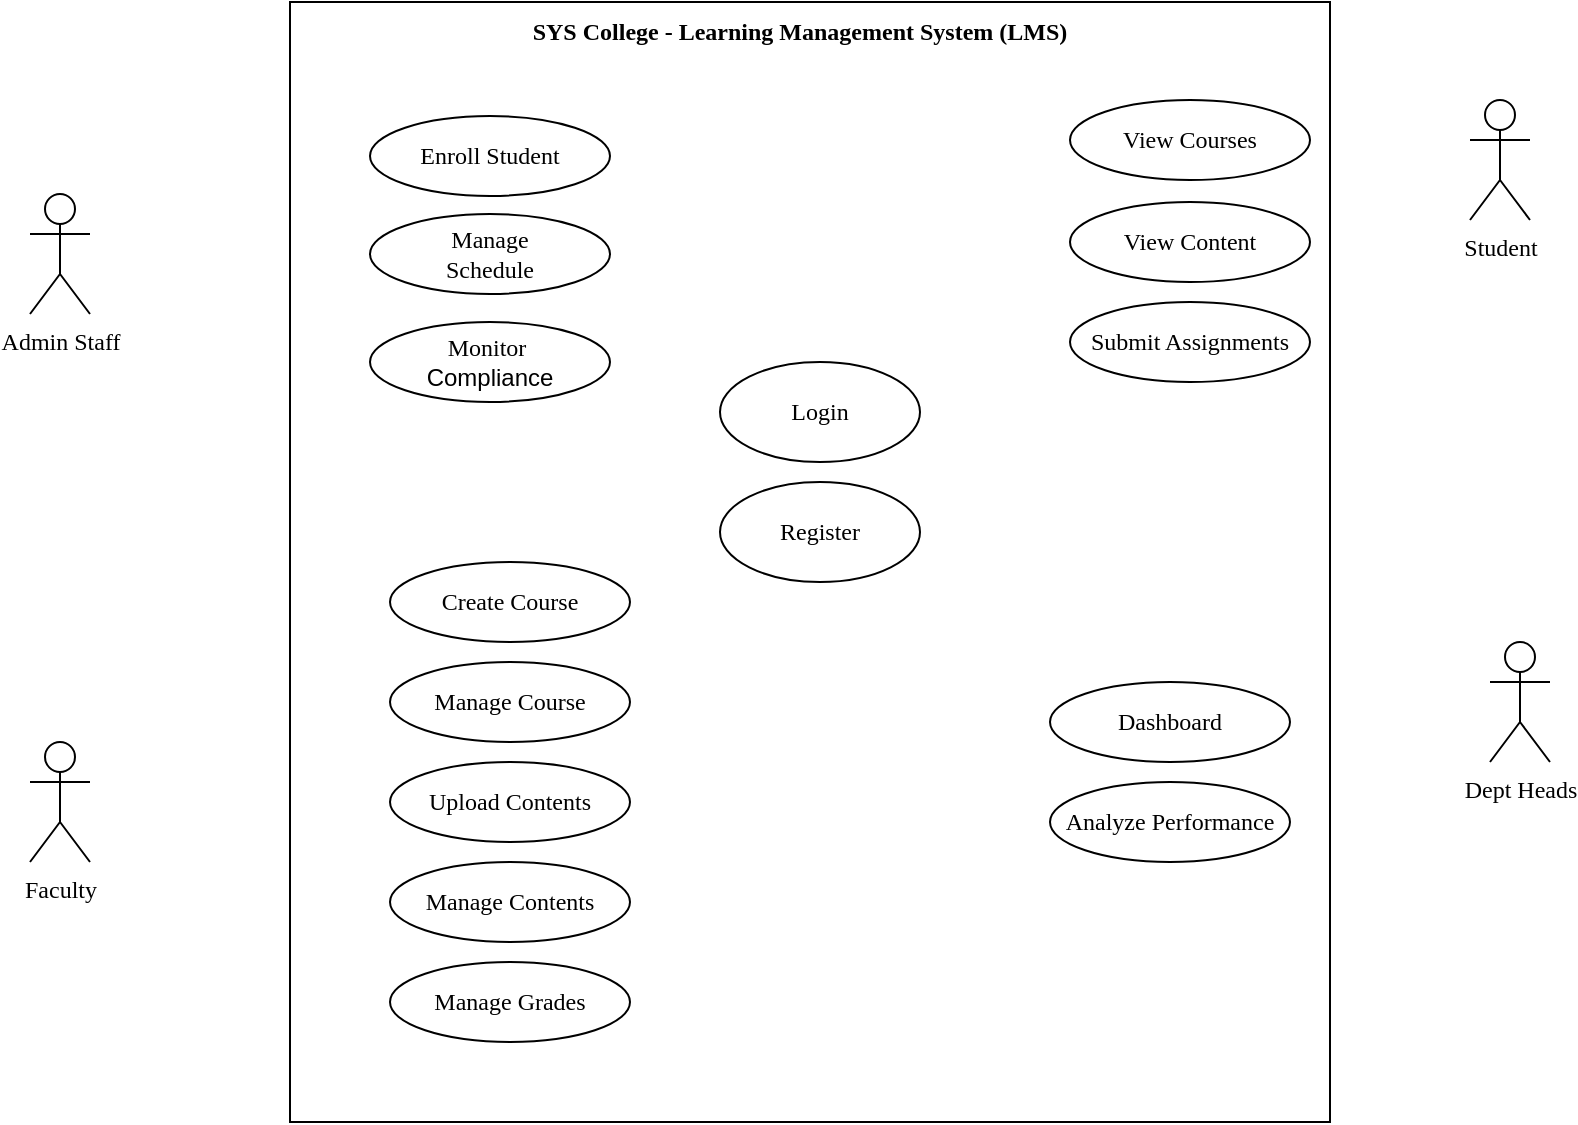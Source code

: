 <mxfile version="26.2.2">
  <diagram name="Page-1" id="B2osDXw-ezYZbNsR_Z3_">
    <mxGraphModel dx="1428" dy="841" grid="1" gridSize="10" guides="1" tooltips="1" connect="1" arrows="1" fold="1" page="1" pageScale="1" pageWidth="1169" pageHeight="827" math="0" shadow="0">
      <root>
        <mxCell id="0" />
        <mxCell id="1" parent="0" />
        <mxCell id="0ylvnw2IUj-sxXQejw1h-1" value="" style="rounded=0;whiteSpace=wrap;html=1;" vertex="1" parent="1">
          <mxGeometry x="320" y="120" width="520" height="560" as="geometry" />
        </mxCell>
        <mxCell id="0ylvnw2IUj-sxXQejw1h-2" value="&lt;font face=&quot;Verdana&quot;&gt;Admin Staff&lt;/font&gt;" style="shape=umlActor;verticalLabelPosition=bottom;verticalAlign=top;html=1;outlineConnect=0;" vertex="1" parent="1">
          <mxGeometry x="190" y="216" width="30" height="60" as="geometry" />
        </mxCell>
        <mxCell id="0ylvnw2IUj-sxXQejw1h-3" value="&lt;font face=&quot;Verdana&quot;&gt;Faculty&lt;/font&gt;" style="shape=umlActor;verticalLabelPosition=bottom;verticalAlign=top;html=1;outlineConnect=0;" vertex="1" parent="1">
          <mxGeometry x="190" y="490" width="30" height="60" as="geometry" />
        </mxCell>
        <mxCell id="0ylvnw2IUj-sxXQejw1h-4" value="&lt;font face=&quot;Verdana&quot;&gt;Student&lt;/font&gt;" style="shape=umlActor;verticalLabelPosition=bottom;verticalAlign=top;html=1;outlineConnect=0;" vertex="1" parent="1">
          <mxGeometry x="910" y="169" width="30" height="60" as="geometry" />
        </mxCell>
        <mxCell id="0ylvnw2IUj-sxXQejw1h-5" value="&lt;font face=&quot;Verdana&quot;&gt;Dept Heads&lt;/font&gt;" style="shape=umlActor;verticalLabelPosition=bottom;verticalAlign=top;html=1;outlineConnect=0;" vertex="1" parent="1">
          <mxGeometry x="920" y="440" width="30" height="60" as="geometry" />
        </mxCell>
        <mxCell id="0ylvnw2IUj-sxXQejw1h-6" value="&lt;font face=&quot;Verdana&quot;&gt;Enroll Student&lt;/font&gt;" style="ellipse;whiteSpace=wrap;html=1;" vertex="1" parent="1">
          <mxGeometry x="360" y="177" width="120" height="40" as="geometry" />
        </mxCell>
        <mxCell id="0ylvnw2IUj-sxXQejw1h-7" value="&lt;font face=&quot;Verdana&quot;&gt;Manage&lt;/font&gt;&lt;div&gt;&lt;font face=&quot;Verdana&quot;&gt;Schedule&lt;/font&gt;&lt;/div&gt;" style="ellipse;whiteSpace=wrap;html=1;" vertex="1" parent="1">
          <mxGeometry x="360" y="226" width="120" height="40" as="geometry" />
        </mxCell>
        <mxCell id="0ylvnw2IUj-sxXQejw1h-8" value="&lt;font face=&quot;Verdana&quot;&gt;Monitor&amp;nbsp;&lt;/font&gt;&lt;div&gt;&lt;span style=&quot;background-color: transparent; color: light-dark(rgb(0, 0, 0), rgb(255, 255, 255));&quot;&gt;Compliance&lt;/span&gt;&lt;/div&gt;" style="ellipse;whiteSpace=wrap;html=1;" vertex="1" parent="1">
          <mxGeometry x="360" y="280" width="120" height="40" as="geometry" />
        </mxCell>
        <mxCell id="0ylvnw2IUj-sxXQejw1h-9" value="&lt;font face=&quot;Verdana&quot;&gt;Create Course&lt;/font&gt;" style="ellipse;whiteSpace=wrap;html=1;" vertex="1" parent="1">
          <mxGeometry x="370" y="400" width="120" height="40" as="geometry" />
        </mxCell>
        <mxCell id="0ylvnw2IUj-sxXQejw1h-10" value="&lt;font face=&quot;Verdana&quot;&gt;Manage Course&lt;/font&gt;" style="ellipse;whiteSpace=wrap;html=1;" vertex="1" parent="1">
          <mxGeometry x="370" y="450" width="120" height="40" as="geometry" />
        </mxCell>
        <mxCell id="0ylvnw2IUj-sxXQejw1h-11" value="&lt;font face=&quot;Verdana&quot;&gt;Upload Contents&lt;/font&gt;" style="ellipse;whiteSpace=wrap;html=1;" vertex="1" parent="1">
          <mxGeometry x="370" y="500" width="120" height="40" as="geometry" />
        </mxCell>
        <mxCell id="0ylvnw2IUj-sxXQejw1h-12" value="&lt;font face=&quot;Verdana&quot;&gt;Manage Contents&lt;/font&gt;" style="ellipse;whiteSpace=wrap;html=1;" vertex="1" parent="1">
          <mxGeometry x="370" y="550" width="120" height="40" as="geometry" />
        </mxCell>
        <mxCell id="0ylvnw2IUj-sxXQejw1h-13" value="&lt;font face=&quot;Verdana&quot;&gt;Manage Grades&lt;/font&gt;" style="ellipse;whiteSpace=wrap;html=1;" vertex="1" parent="1">
          <mxGeometry x="370" y="600" width="120" height="40" as="geometry" />
        </mxCell>
        <mxCell id="0ylvnw2IUj-sxXQejw1h-14" value="&lt;font face=&quot;Verdana&quot;&gt;Register&lt;/font&gt;" style="ellipse;whiteSpace=wrap;html=1;" vertex="1" parent="1">
          <mxGeometry x="535" y="360" width="100" height="50" as="geometry" />
        </mxCell>
        <mxCell id="0ylvnw2IUj-sxXQejw1h-15" value="&lt;font face=&quot;Verdana&quot;&gt;Login&lt;/font&gt;" style="ellipse;whiteSpace=wrap;html=1;" vertex="1" parent="1">
          <mxGeometry x="535" y="300" width="100" height="50" as="geometry" />
        </mxCell>
        <mxCell id="0ylvnw2IUj-sxXQejw1h-16" value="&lt;font face=&quot;Verdana&quot;&gt;View Courses&lt;/font&gt;" style="ellipse;whiteSpace=wrap;html=1;" vertex="1" parent="1">
          <mxGeometry x="710" y="169" width="120" height="40" as="geometry" />
        </mxCell>
        <mxCell id="0ylvnw2IUj-sxXQejw1h-17" value="&lt;font face=&quot;Verdana&quot;&gt;View Content&lt;/font&gt;" style="ellipse;whiteSpace=wrap;html=1;" vertex="1" parent="1">
          <mxGeometry x="710" y="220" width="120" height="40" as="geometry" />
        </mxCell>
        <mxCell id="0ylvnw2IUj-sxXQejw1h-18" value="&lt;font face=&quot;Verdana&quot;&gt;Submit Assignments&lt;/font&gt;" style="ellipse;whiteSpace=wrap;html=1;" vertex="1" parent="1">
          <mxGeometry x="710" y="270" width="120" height="40" as="geometry" />
        </mxCell>
        <mxCell id="0ylvnw2IUj-sxXQejw1h-19" value="&lt;font face=&quot;Verdana&quot;&gt;&lt;b&gt;SYS College - Learning Management System (LMS)&lt;/b&gt;&lt;/font&gt;" style="text;html=1;align=center;verticalAlign=middle;whiteSpace=wrap;rounded=0;" vertex="1" parent="1">
          <mxGeometry x="320" y="120" width="510" height="30" as="geometry" />
        </mxCell>
        <mxCell id="0ylvnw2IUj-sxXQejw1h-20" value="&lt;font face=&quot;Verdana&quot;&gt;Dashboard&lt;/font&gt;" style="ellipse;whiteSpace=wrap;html=1;" vertex="1" parent="1">
          <mxGeometry x="700" y="460" width="120" height="40" as="geometry" />
        </mxCell>
        <mxCell id="0ylvnw2IUj-sxXQejw1h-21" value="&lt;font face=&quot;Verdana&quot;&gt;Analyze Performance&lt;/font&gt;" style="ellipse;whiteSpace=wrap;html=1;" vertex="1" parent="1">
          <mxGeometry x="700" y="510" width="120" height="40" as="geometry" />
        </mxCell>
      </root>
    </mxGraphModel>
  </diagram>
</mxfile>
